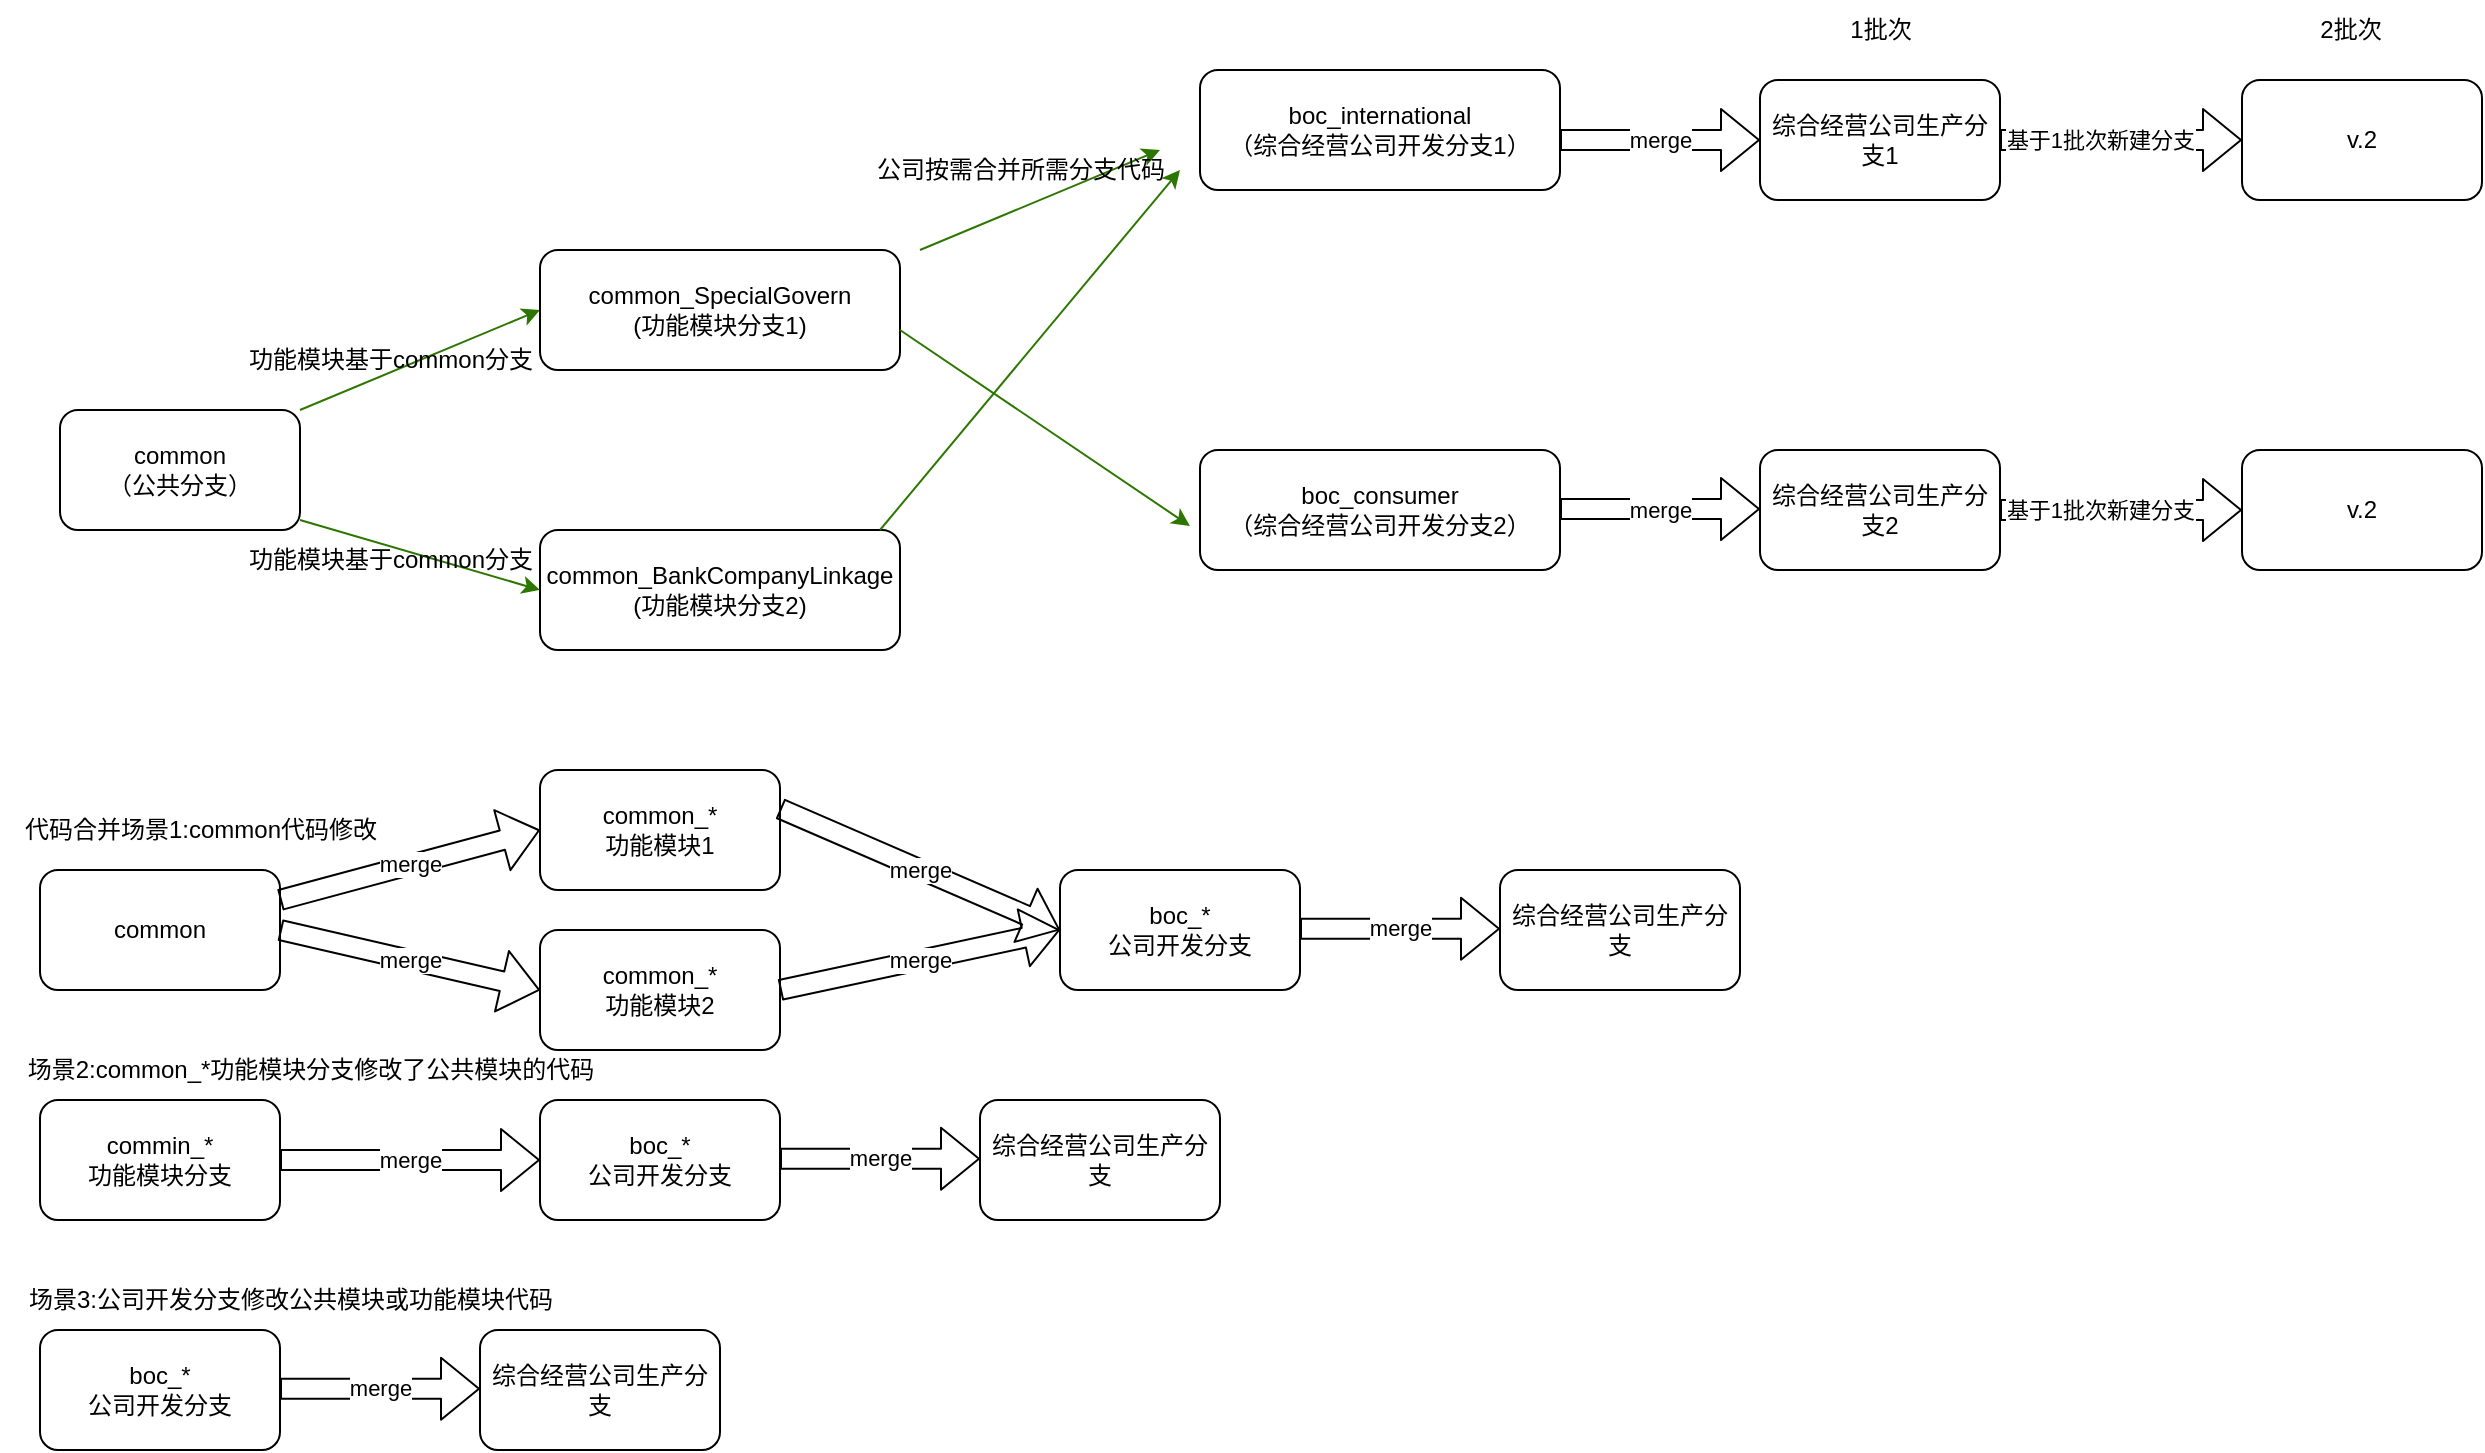 <mxfile>
    <diagram id="HYh0Ev6--tiOB8VjHtEa" name="Page-1">
        <mxGraphModel dx="978" dy="615" grid="1" gridSize="10" guides="1" tooltips="1" connect="1" arrows="1" fold="1" page="1" pageScale="1" pageWidth="827" pageHeight="1169" math="0" shadow="0">
            <root>
                <mxCell id="0"/>
                <mxCell id="1" parent="0"/>
                <mxCell id="2" value="common&lt;br&gt;（公共分支）" style="rounded=1;whiteSpace=wrap;html=1;" parent="1" vertex="1">
                    <mxGeometry x="30" y="240" width="120" height="60" as="geometry"/>
                </mxCell>
                <mxCell id="5" value="" style="endArrow=classic;html=1;entryX=0;entryY=0.5;entryDx=0;entryDy=0;fillColor=#60a917;strokeColor=#2D7600;" parent="1" target="6" edge="1">
                    <mxGeometry width="50" height="50" relative="1" as="geometry">
                        <mxPoint x="150" y="240" as="sourcePoint"/>
                        <mxPoint x="200" y="190" as="targetPoint"/>
                        <Array as="points"/>
                    </mxGeometry>
                </mxCell>
                <mxCell id="6" value="common_SpecialGovern&lt;br&gt;(功能模块分支1)" style="rounded=1;whiteSpace=wrap;html=1;" parent="1" vertex="1">
                    <mxGeometry x="270" y="160" width="180" height="60" as="geometry"/>
                </mxCell>
                <mxCell id="7" value="功能模块基于common分支" style="text;html=1;align=center;verticalAlign=middle;resizable=0;points=[];autosize=1;strokeColor=none;fillColor=none;" parent="1" vertex="1">
                    <mxGeometry x="110" y="200" width="170" height="30" as="geometry"/>
                </mxCell>
                <mxCell id="9" value="common_BankCompanyLinkage&lt;br&gt;(功能模块分支2)" style="rounded=1;whiteSpace=wrap;html=1;" parent="1" vertex="1">
                    <mxGeometry x="270" y="300" width="180" height="60" as="geometry"/>
                </mxCell>
                <mxCell id="10" value="" style="endArrow=classic;html=1;entryX=0;entryY=0.5;entryDx=0;entryDy=0;fillColor=#60a917;strokeColor=#2D7600;" parent="1" target="9" edge="1">
                    <mxGeometry width="50" height="50" relative="1" as="geometry">
                        <mxPoint x="150" y="295" as="sourcePoint"/>
                        <mxPoint x="270" y="245" as="targetPoint"/>
                        <Array as="points"/>
                    </mxGeometry>
                </mxCell>
                <mxCell id="11" value="功能模块基于common分支" style="text;html=1;align=center;verticalAlign=middle;resizable=0;points=[];autosize=1;strokeColor=none;fillColor=none;" parent="1" vertex="1">
                    <mxGeometry x="110" y="300" width="170" height="30" as="geometry"/>
                </mxCell>
                <mxCell id="12" value="boc_international&lt;br&gt;（综合经营公司开发分支1）" style="rounded=1;whiteSpace=wrap;html=1;" parent="1" vertex="1">
                    <mxGeometry x="600" y="70" width="180" height="60" as="geometry"/>
                </mxCell>
                <mxCell id="13" value="" style="endArrow=classic;html=1;fillColor=#60a917;strokeColor=#2D7600;" parent="1" edge="1">
                    <mxGeometry width="50" height="50" relative="1" as="geometry">
                        <mxPoint x="460" y="160" as="sourcePoint"/>
                        <mxPoint x="580" y="110" as="targetPoint"/>
                        <Array as="points"/>
                    </mxGeometry>
                </mxCell>
                <mxCell id="14" value="" style="endArrow=classic;html=1;fillColor=#60a917;strokeColor=#2D7600;" parent="1" edge="1">
                    <mxGeometry width="50" height="50" relative="1" as="geometry">
                        <mxPoint x="440" y="300" as="sourcePoint"/>
                        <mxPoint x="590" y="120" as="targetPoint"/>
                        <Array as="points"/>
                    </mxGeometry>
                </mxCell>
                <mxCell id="15" value="公司按需合并所需分支代码" style="text;html=1;align=center;verticalAlign=middle;resizable=0;points=[];autosize=1;strokeColor=none;fillColor=none;" parent="1" vertex="1">
                    <mxGeometry x="425" y="105" width="170" height="30" as="geometry"/>
                </mxCell>
                <mxCell id="16" value="boc_consumer&lt;br&gt;（综合经营公司开发分支2）" style="rounded=1;whiteSpace=wrap;html=1;" parent="1" vertex="1">
                    <mxGeometry x="600" y="260" width="180" height="60" as="geometry"/>
                </mxCell>
                <mxCell id="17" value="" style="endArrow=classic;html=1;fillColor=#60a917;strokeColor=#2D7600;entryX=-0.028;entryY=0.633;entryDx=0;entryDy=0;entryPerimeter=0;" parent="1" target="16" edge="1">
                    <mxGeometry width="50" height="50" relative="1" as="geometry">
                        <mxPoint x="450" y="200" as="sourcePoint"/>
                        <mxPoint x="570" y="150" as="targetPoint"/>
                        <Array as="points"/>
                    </mxGeometry>
                </mxCell>
                <mxCell id="22" value="代码合并场景1:common代码修改" style="text;html=1;align=center;verticalAlign=middle;resizable=0;points=[];autosize=1;strokeColor=none;fillColor=none;" parent="1" vertex="1">
                    <mxGeometry y="435" width="200" height="30" as="geometry"/>
                </mxCell>
                <mxCell id="23" value="common" style="rounded=1;whiteSpace=wrap;html=1;" parent="1" vertex="1">
                    <mxGeometry x="20" y="470" width="120" height="60" as="geometry"/>
                </mxCell>
                <mxCell id="24" value="common_*&lt;br&gt;功能模块2" style="rounded=1;whiteSpace=wrap;html=1;" parent="1" vertex="1">
                    <mxGeometry x="270" y="500" width="120" height="60" as="geometry"/>
                </mxCell>
                <mxCell id="25" value="merge" style="shape=flexArrow;endArrow=classic;html=1;entryX=0;entryY=0.5;entryDx=0;entryDy=0;exitX=1;exitY=0.5;exitDx=0;exitDy=0;" parent="1" source="23" target="24" edge="1">
                    <mxGeometry width="50" height="50" relative="1" as="geometry">
                        <mxPoint x="150" y="500" as="sourcePoint"/>
                        <mxPoint x="200" y="450" as="targetPoint"/>
                    </mxGeometry>
                </mxCell>
                <mxCell id="26" value="boc_*&lt;br&gt;公司开发分支" style="rounded=1;whiteSpace=wrap;html=1;" parent="1" vertex="1">
                    <mxGeometry x="530" y="470" width="120" height="60" as="geometry"/>
                </mxCell>
                <mxCell id="27" value="merge" style="shape=flexArrow;endArrow=classic;html=1;endWidth=18;endSize=5.67;exitX=1;exitY=0.5;exitDx=0;exitDy=0;entryX=0;entryY=0.5;entryDx=0;entryDy=0;" parent="1" source="24" target="26" edge="1">
                    <mxGeometry width="50" height="50" relative="1" as="geometry">
                        <mxPoint x="400" y="499.5" as="sourcePoint"/>
                        <mxPoint x="490" y="499.5" as="targetPoint"/>
                    </mxGeometry>
                </mxCell>
                <mxCell id="28" value="场景2:common_*功能模块分支修改了公共模块的代码" style="text;html=1;align=center;verticalAlign=middle;resizable=0;points=[];autosize=1;strokeColor=none;fillColor=none;" parent="1" vertex="1">
                    <mxGeometry y="555" width="310" height="30" as="geometry"/>
                </mxCell>
                <mxCell id="29" value="commin_*&lt;br&gt;功能模块分支" style="rounded=1;whiteSpace=wrap;html=1;" parent="1" vertex="1">
                    <mxGeometry x="20" y="585" width="120" height="60" as="geometry"/>
                </mxCell>
                <mxCell id="30" value="merge" style="shape=flexArrow;endArrow=classic;html=1;exitX=1;exitY=0.5;exitDx=0;exitDy=0;" parent="1" source="29" target="31" edge="1">
                    <mxGeometry width="50" height="50" relative="1" as="geometry">
                        <mxPoint x="160" y="620" as="sourcePoint"/>
                        <mxPoint x="210" y="570" as="targetPoint"/>
                    </mxGeometry>
                </mxCell>
                <mxCell id="31" value="boc_*&lt;br&gt;公司开发分支" style="rounded=1;whiteSpace=wrap;html=1;" parent="1" vertex="1">
                    <mxGeometry x="270" y="585" width="120" height="60" as="geometry"/>
                </mxCell>
                <mxCell id="33" value="场景3:公司开发分支修改公共模块或功能模块代码" style="text;html=1;align=center;verticalAlign=middle;resizable=0;points=[];autosize=1;strokeColor=none;fillColor=none;" parent="1" vertex="1">
                    <mxGeometry y="670" width="290" height="30" as="geometry"/>
                </mxCell>
                <mxCell id="34" value="boc_*&lt;br&gt;公司开发分支" style="rounded=1;whiteSpace=wrap;html=1;" parent="1" vertex="1">
                    <mxGeometry x="20" y="700" width="120" height="60" as="geometry"/>
                </mxCell>
                <mxCell id="35" value="综合经营公司生产分支1" style="rounded=1;whiteSpace=wrap;html=1;" parent="1" vertex="1">
                    <mxGeometry x="880" y="75" width="120" height="60" as="geometry"/>
                </mxCell>
                <mxCell id="36" value="merge" style="shape=flexArrow;endArrow=classic;html=1;entryX=0;entryY=0.5;entryDx=0;entryDy=0;" parent="1" target="35" edge="1">
                    <mxGeometry width="50" height="50" relative="1" as="geometry">
                        <mxPoint x="780" y="105" as="sourcePoint"/>
                        <mxPoint x="830" y="55" as="targetPoint"/>
                    </mxGeometry>
                </mxCell>
                <mxCell id="38" value="综合经营公司生产分支2" style="rounded=1;whiteSpace=wrap;html=1;" parent="1" vertex="1">
                    <mxGeometry x="880" y="260" width="120" height="60" as="geometry"/>
                </mxCell>
                <mxCell id="39" value="merge" style="shape=flexArrow;endArrow=classic;html=1;entryX=0;entryY=0.5;entryDx=0;entryDy=0;" parent="1" edge="1">
                    <mxGeometry width="50" height="50" relative="1" as="geometry">
                        <mxPoint x="780" y="289.5" as="sourcePoint"/>
                        <mxPoint x="880" y="289.5" as="targetPoint"/>
                    </mxGeometry>
                </mxCell>
                <mxCell id="41" value="merge" style="shape=flexArrow;endArrow=classic;html=1;entryX=0;entryY=0.5;entryDx=0;entryDy=0;" parent="1" edge="1">
                    <mxGeometry width="50" height="50" relative="1" as="geometry">
                        <mxPoint x="650" y="499.33" as="sourcePoint"/>
                        <mxPoint x="750" y="499.33" as="targetPoint"/>
                    </mxGeometry>
                </mxCell>
                <mxCell id="42" value="综合经营公司生产分支" style="rounded=1;whiteSpace=wrap;html=1;" parent="1" vertex="1">
                    <mxGeometry x="750" y="470" width="120" height="60" as="geometry"/>
                </mxCell>
                <mxCell id="43" value="merge" style="shape=flexArrow;endArrow=classic;html=1;entryX=0;entryY=0.5;entryDx=0;entryDy=0;" parent="1" edge="1">
                    <mxGeometry width="50" height="50" relative="1" as="geometry">
                        <mxPoint x="390" y="614.33" as="sourcePoint"/>
                        <mxPoint x="490" y="614.33" as="targetPoint"/>
                    </mxGeometry>
                </mxCell>
                <mxCell id="44" value="综合经营公司生产分支" style="rounded=1;whiteSpace=wrap;html=1;" parent="1" vertex="1">
                    <mxGeometry x="490" y="585" width="120" height="60" as="geometry"/>
                </mxCell>
                <mxCell id="45" value="merge" style="shape=flexArrow;endArrow=classic;html=1;entryX=0;entryY=0.5;entryDx=0;entryDy=0;" parent="1" edge="1">
                    <mxGeometry width="50" height="50" relative="1" as="geometry">
                        <mxPoint x="140" y="729.33" as="sourcePoint"/>
                        <mxPoint x="240" y="729.33" as="targetPoint"/>
                    </mxGeometry>
                </mxCell>
                <mxCell id="46" value="综合经营公司生产分支" style="rounded=1;whiteSpace=wrap;html=1;" parent="1" vertex="1">
                    <mxGeometry x="240" y="700" width="120" height="60" as="geometry"/>
                </mxCell>
                <mxCell id="47" value="common_*&lt;br&gt;功能模块1" style="rounded=1;whiteSpace=wrap;html=1;" parent="1" vertex="1">
                    <mxGeometry x="270" y="420" width="120" height="60" as="geometry"/>
                </mxCell>
                <mxCell id="48" value="merge" style="shape=flexArrow;endArrow=classic;html=1;entryX=0;entryY=0.5;entryDx=0;entryDy=0;exitX=1;exitY=0.25;exitDx=0;exitDy=0;" parent="1" source="23" target="47" edge="1">
                    <mxGeometry width="50" height="50" relative="1" as="geometry">
                        <mxPoint x="140" y="440" as="sourcePoint"/>
                        <mxPoint x="200" y="390" as="targetPoint"/>
                    </mxGeometry>
                </mxCell>
                <mxCell id="49" value="merge" style="shape=flexArrow;endArrow=classic;html=1;endWidth=18;endSize=5.67;exitX=1;exitY=0.5;exitDx=0;exitDy=0;entryX=0;entryY=0.5;entryDx=0;entryDy=0;" parent="1" target="26" edge="1">
                    <mxGeometry width="50" height="50" relative="1" as="geometry">
                        <mxPoint x="390" y="439.33" as="sourcePoint"/>
                        <mxPoint x="530" y="439.33" as="targetPoint"/>
                    </mxGeometry>
                </mxCell>
                <mxCell id="50" value="1批次" style="text;html=1;align=center;verticalAlign=middle;resizable=0;points=[];autosize=1;strokeColor=none;fillColor=none;" vertex="1" parent="1">
                    <mxGeometry x="915" y="35" width="50" height="30" as="geometry"/>
                </mxCell>
                <mxCell id="51" value="2批次" style="text;html=1;align=center;verticalAlign=middle;resizable=0;points=[];autosize=1;strokeColor=none;fillColor=none;" vertex="1" parent="1">
                    <mxGeometry x="1150" y="35" width="50" height="30" as="geometry"/>
                </mxCell>
                <mxCell id="52" value="v.2" style="rounded=1;whiteSpace=wrap;html=1;" vertex="1" parent="1">
                    <mxGeometry x="1121" y="75" width="120" height="60" as="geometry"/>
                </mxCell>
                <mxCell id="53" value="v.2" style="rounded=1;whiteSpace=wrap;html=1;" vertex="1" parent="1">
                    <mxGeometry x="1121" y="260" width="120" height="60" as="geometry"/>
                </mxCell>
                <mxCell id="54" value="" style="shape=flexArrow;endArrow=classic;html=1;entryX=0;entryY=0.5;entryDx=0;entryDy=0;" edge="1" parent="1" target="52">
                    <mxGeometry width="50" height="50" relative="1" as="geometry">
                        <mxPoint x="1000" y="105" as="sourcePoint"/>
                        <mxPoint x="1050" y="55" as="targetPoint"/>
                    </mxGeometry>
                </mxCell>
                <mxCell id="55" value="基于1批次新建分支" style="edgeLabel;html=1;align=center;verticalAlign=middle;resizable=0;points=[];" vertex="1" connectable="0" parent="54">
                    <mxGeometry x="-0.256" y="-2" relative="1" as="geometry">
                        <mxPoint x="5" y="-2" as="offset"/>
                    </mxGeometry>
                </mxCell>
                <mxCell id="56" value="" style="shape=flexArrow;endArrow=classic;html=1;entryX=0;entryY=0.5;entryDx=0;entryDy=0;" edge="1" parent="1">
                    <mxGeometry width="50" height="50" relative="1" as="geometry">
                        <mxPoint x="1000" y="290" as="sourcePoint"/>
                        <mxPoint x="1121" y="290" as="targetPoint"/>
                    </mxGeometry>
                </mxCell>
                <mxCell id="57" value="基于1批次新建分支" style="edgeLabel;html=1;align=center;verticalAlign=middle;resizable=0;points=[];" vertex="1" connectable="0" parent="56">
                    <mxGeometry x="-0.256" y="-2" relative="1" as="geometry">
                        <mxPoint x="5" y="-2" as="offset"/>
                    </mxGeometry>
                </mxCell>
            </root>
        </mxGraphModel>
    </diagram>
</mxfile>